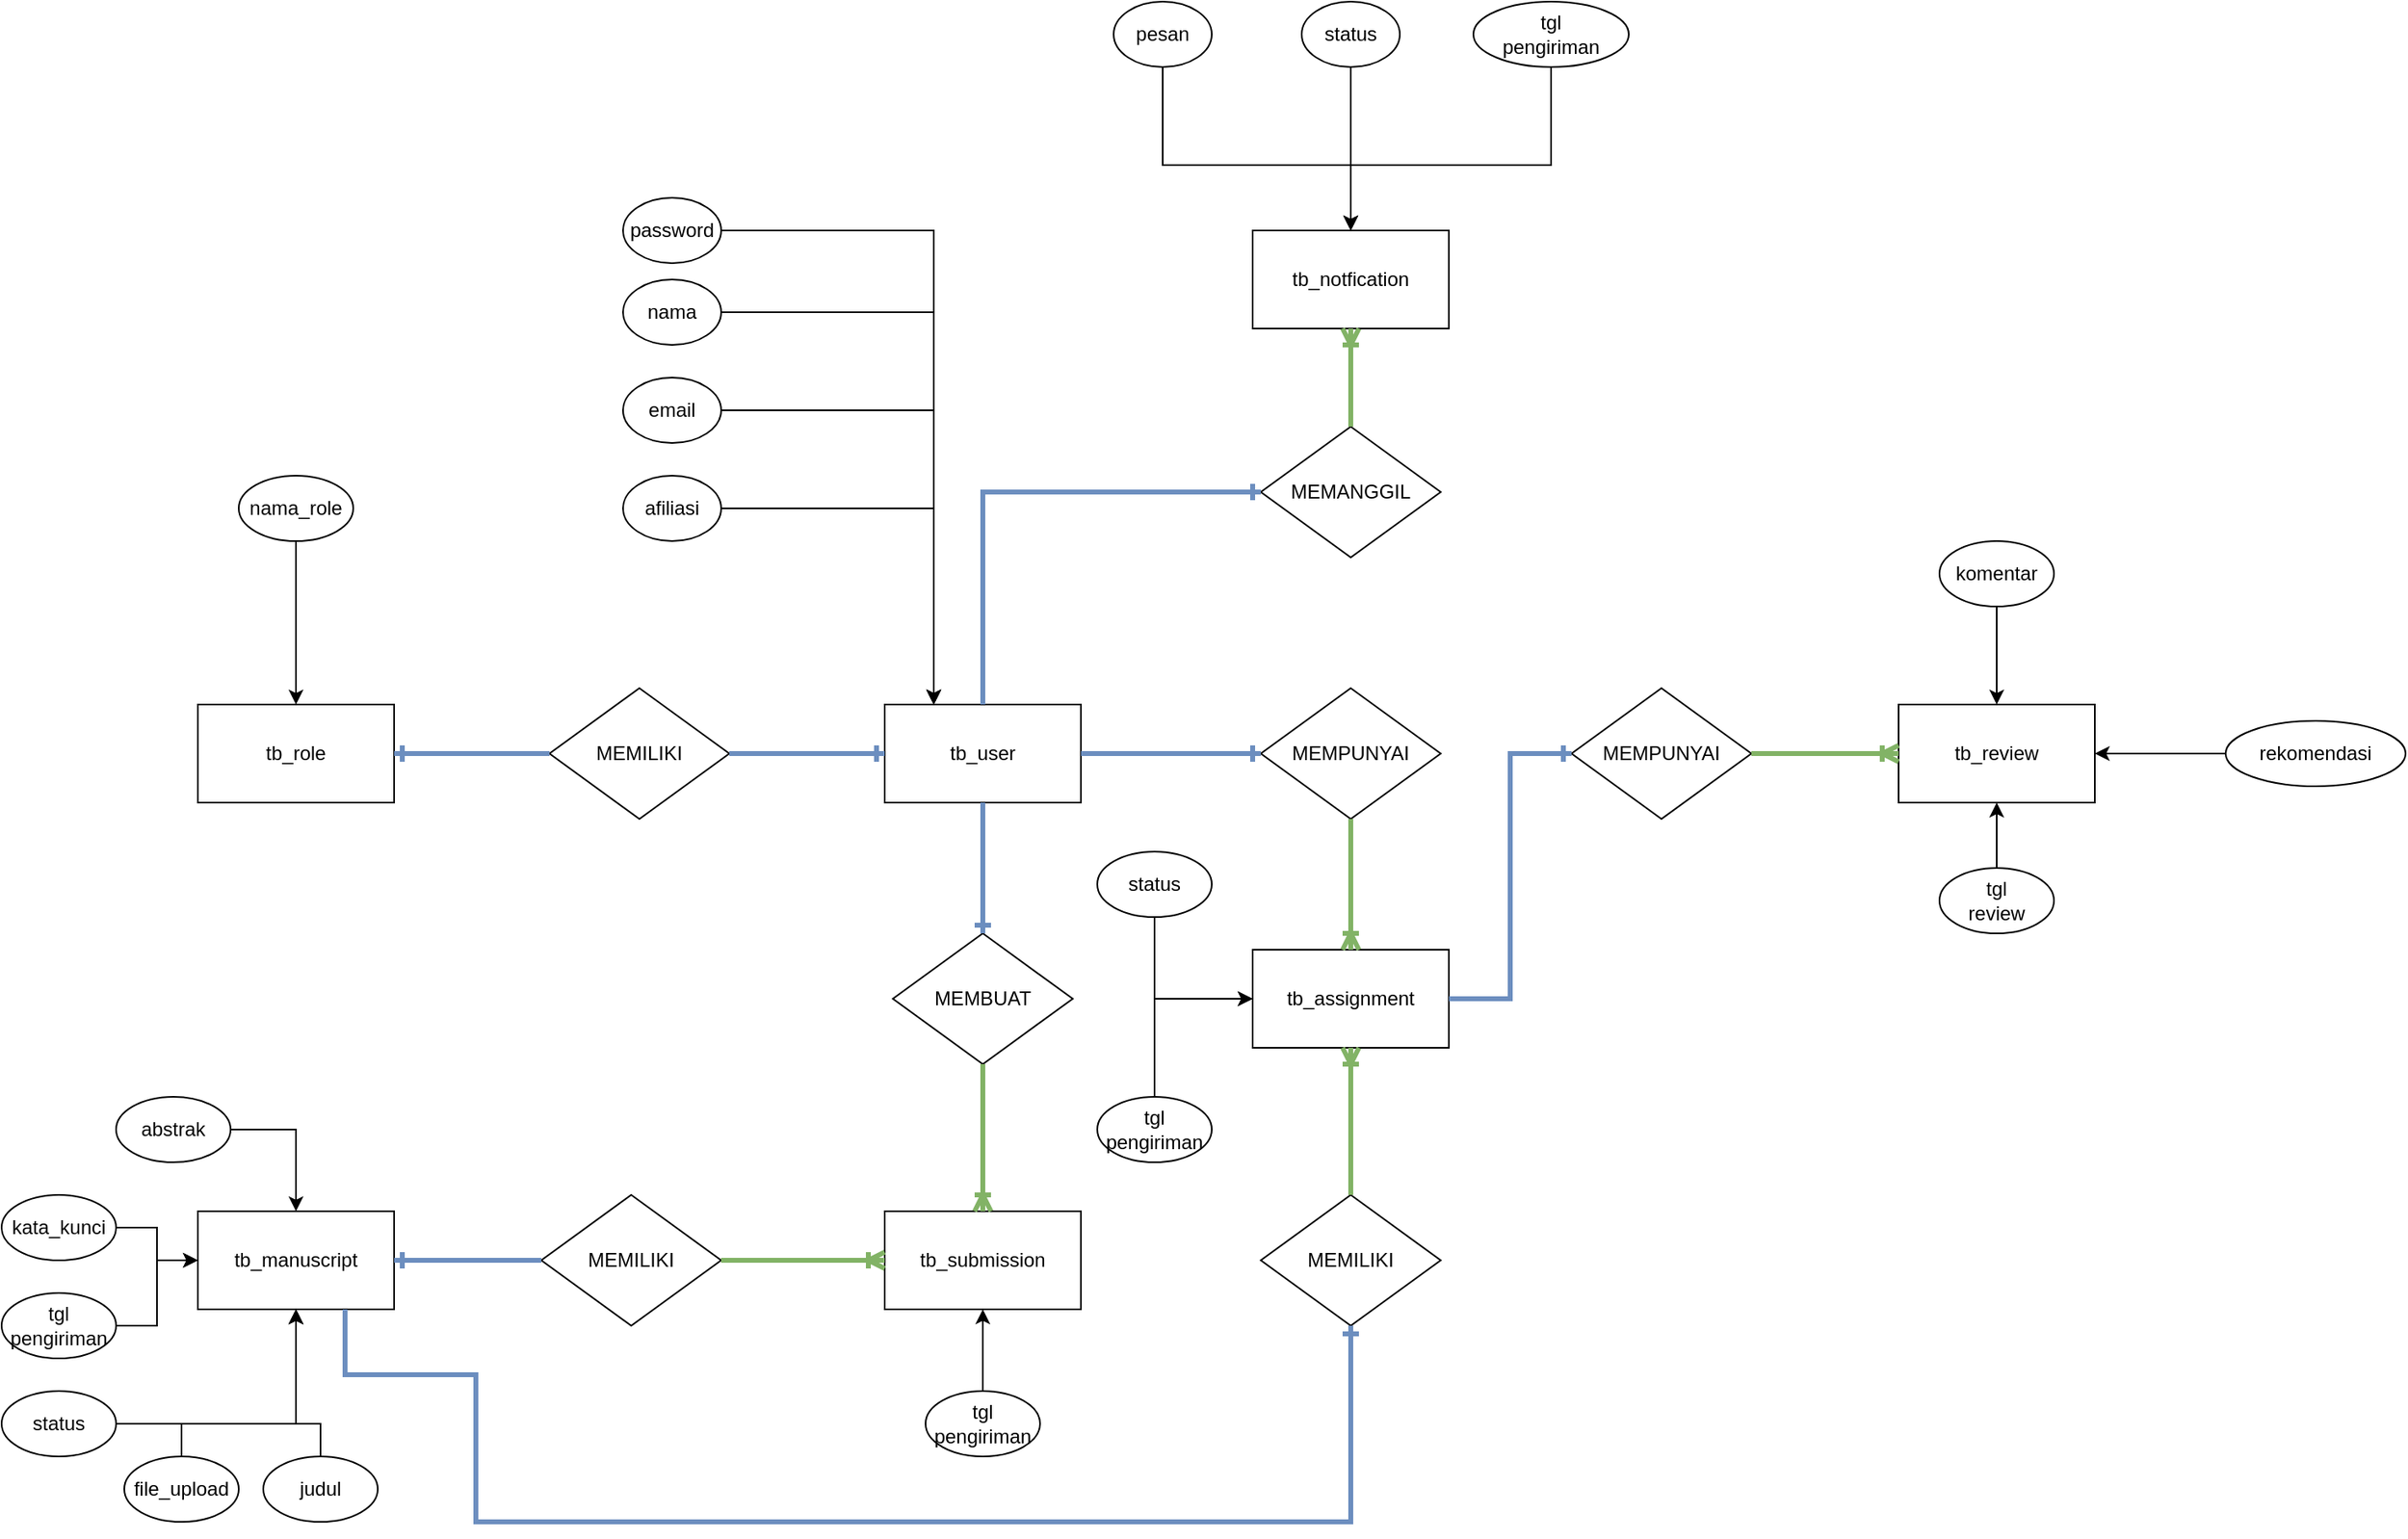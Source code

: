 <mxfile version="24.8.1">
  <diagram id="R2lEEEUBdFMjLlhIrx00" name="Page-1">
    <mxGraphModel dx="2107" dy="1774" grid="1" gridSize="10" guides="1" tooltips="1" connect="1" arrows="1" fold="1" page="1" pageScale="1" pageWidth="850" pageHeight="1100" math="0" shadow="0" extFonts="Permanent Marker^https://fonts.googleapis.com/css?family=Permanent+Marker">
      <root>
        <mxCell id="0" />
        <mxCell id="1" parent="0" />
        <mxCell id="HZnLdI7anDRlDdsbVgVH-2" value="tb_assignment" style="rounded=0;whiteSpace=wrap;html=1;" vertex="1" parent="1">
          <mxGeometry x="325" y="410" width="120" height="60" as="geometry" />
        </mxCell>
        <mxCell id="HZnLdI7anDRlDdsbVgVH-3" value="tb_role" style="rounded=0;whiteSpace=wrap;html=1;" vertex="1" parent="1">
          <mxGeometry x="-320" y="260" width="120" height="60" as="geometry" />
        </mxCell>
        <mxCell id="HZnLdI7anDRlDdsbVgVH-4" value="tb_review&lt;span style=&quot;color: rgba(0, 0, 0, 0); font-family: monospace; font-size: 0px; text-align: start; text-wrap-mode: nowrap;&quot;&gt;%3CmxGraphModel%3E%3Croot%3E%3CmxCell%20id%3D%220%22%2F%3E%3CmxCell%20id%3D%221%22%20parent%3D%220%22%2F%3E%3CmxCell%20id%3D%222%22%20value%3D%22tb_role%22%20style%3D%22rounded%3D0%3BwhiteSpace%3Dwrap%3Bhtml%3D1%3B%22%20vertex%3D%221%22%20parent%3D%221%22%3E%3CmxGeometry%20x%3D%22140%22%20y%3D%22180%22%20width%3D%22120%22%20height%3D%2260%22%20as%3D%22geometry%22%2F%3E%3C%2FmxCell%3E%3C%2Froot%3E%3C%2FmxGraphModel%3E&lt;/span&gt;" style="rounded=0;whiteSpace=wrap;html=1;" vertex="1" parent="1">
          <mxGeometry x="720" y="260" width="120" height="60" as="geometry" />
        </mxCell>
        <mxCell id="HZnLdI7anDRlDdsbVgVH-5" value="tb_user" style="rounded=0;whiteSpace=wrap;html=1;" vertex="1" parent="1">
          <mxGeometry x="100" y="260" width="120" height="60" as="geometry" />
        </mxCell>
        <mxCell id="HZnLdI7anDRlDdsbVgVH-6" value="tb_manuscript" style="rounded=0;whiteSpace=wrap;html=1;" vertex="1" parent="1">
          <mxGeometry x="-320" y="570" width="120" height="60" as="geometry" />
        </mxCell>
        <mxCell id="HZnLdI7anDRlDdsbVgVH-7" value="tb_notfication" style="rounded=0;whiteSpace=wrap;html=1;" vertex="1" parent="1">
          <mxGeometry x="325" y="-30" width="120" height="60" as="geometry" />
        </mxCell>
        <mxCell id="HZnLdI7anDRlDdsbVgVH-8" value="tb_submission" style="rounded=0;whiteSpace=wrap;html=1;" vertex="1" parent="1">
          <mxGeometry x="100" y="570" width="120" height="60" as="geometry" />
        </mxCell>
        <mxCell id="HZnLdI7anDRlDdsbVgVH-15" style="edgeStyle=orthogonalEdgeStyle;rounded=0;orthogonalLoop=1;jettySize=auto;html=1;entryX=0.25;entryY=0;entryDx=0;entryDy=0;" edge="1" parent="1" source="HZnLdI7anDRlDdsbVgVH-9" target="HZnLdI7anDRlDdsbVgVH-5">
          <mxGeometry relative="1" as="geometry">
            <Array as="points">
              <mxPoint x="130" y="20" />
            </Array>
          </mxGeometry>
        </mxCell>
        <mxCell id="HZnLdI7anDRlDdsbVgVH-9" value="nama" style="ellipse;whiteSpace=wrap;html=1;" vertex="1" parent="1">
          <mxGeometry x="-60" width="60" height="40" as="geometry" />
        </mxCell>
        <mxCell id="HZnLdI7anDRlDdsbVgVH-16" style="edgeStyle=orthogonalEdgeStyle;rounded=0;orthogonalLoop=1;jettySize=auto;html=1;entryX=0.25;entryY=0;entryDx=0;entryDy=0;" edge="1" parent="1" source="HZnLdI7anDRlDdsbVgVH-10" target="HZnLdI7anDRlDdsbVgVH-5">
          <mxGeometry relative="1" as="geometry">
            <Array as="points">
              <mxPoint x="130" y="80" />
            </Array>
          </mxGeometry>
        </mxCell>
        <mxCell id="HZnLdI7anDRlDdsbVgVH-10" value="email" style="ellipse;whiteSpace=wrap;html=1;" vertex="1" parent="1">
          <mxGeometry x="-60" y="60" width="60" height="40" as="geometry" />
        </mxCell>
        <mxCell id="HZnLdI7anDRlDdsbVgVH-14" style="edgeStyle=orthogonalEdgeStyle;rounded=0;orthogonalLoop=1;jettySize=auto;html=1;entryX=0.25;entryY=0;entryDx=0;entryDy=0;" edge="1" parent="1" source="HZnLdI7anDRlDdsbVgVH-11" target="HZnLdI7anDRlDdsbVgVH-5">
          <mxGeometry relative="1" as="geometry">
            <mxPoint x="160" y="260" as="targetPoint" />
            <Array as="points">
              <mxPoint x="130" y="-30" />
            </Array>
          </mxGeometry>
        </mxCell>
        <mxCell id="HZnLdI7anDRlDdsbVgVH-11" value="password" style="ellipse;whiteSpace=wrap;html=1;" vertex="1" parent="1">
          <mxGeometry x="-60" y="-50" width="60" height="40" as="geometry" />
        </mxCell>
        <mxCell id="HZnLdI7anDRlDdsbVgVH-17" style="edgeStyle=orthogonalEdgeStyle;rounded=0;orthogonalLoop=1;jettySize=auto;html=1;entryX=0.25;entryY=0;entryDx=0;entryDy=0;" edge="1" parent="1" source="HZnLdI7anDRlDdsbVgVH-12" target="HZnLdI7anDRlDdsbVgVH-5">
          <mxGeometry relative="1" as="geometry">
            <Array as="points">
              <mxPoint x="130" y="140" />
            </Array>
          </mxGeometry>
        </mxCell>
        <mxCell id="HZnLdI7anDRlDdsbVgVH-12" value="afiliasi" style="ellipse;whiteSpace=wrap;html=1;" vertex="1" parent="1">
          <mxGeometry x="-60" y="120" width="60" height="40" as="geometry" />
        </mxCell>
        <mxCell id="HZnLdI7anDRlDdsbVgVH-24" style="edgeStyle=orthogonalEdgeStyle;rounded=0;orthogonalLoop=1;jettySize=auto;html=1;entryX=0.5;entryY=0;entryDx=0;entryDy=0;" edge="1" parent="1" source="HZnLdI7anDRlDdsbVgVH-23" target="HZnLdI7anDRlDdsbVgVH-3">
          <mxGeometry relative="1" as="geometry" />
        </mxCell>
        <mxCell id="HZnLdI7anDRlDdsbVgVH-23" value="nama_role" style="ellipse;whiteSpace=wrap;html=1;" vertex="1" parent="1">
          <mxGeometry x="-295" y="120" width="70" height="40" as="geometry" />
        </mxCell>
        <mxCell id="HZnLdI7anDRlDdsbVgVH-25" value="MEMILIKI" style="rhombus;whiteSpace=wrap;html=1;" vertex="1" parent="1">
          <mxGeometry x="-105" y="250" width="110" height="80" as="geometry" />
        </mxCell>
        <mxCell id="HZnLdI7anDRlDdsbVgVH-27" value="" style="edgeStyle=elbowEdgeStyle;fontSize=12;html=1;endArrow=ERone;endFill=1;rounded=0;elbow=vertical;entryX=0;entryY=0.5;entryDx=0;entryDy=0;exitX=1;exitY=0.5;exitDx=0;exitDy=0;strokeWidth=3;fillColor=#dae8fc;strokeColor=#6c8ebf;" edge="1" parent="1" source="HZnLdI7anDRlDdsbVgVH-25" target="HZnLdI7anDRlDdsbVgVH-5">
          <mxGeometry width="100" height="100" relative="1" as="geometry">
            <mxPoint x="-130" y="340" as="sourcePoint" />
            <mxPoint x="-30" y="240" as="targetPoint" />
          </mxGeometry>
        </mxCell>
        <mxCell id="HZnLdI7anDRlDdsbVgVH-28" value="" style="edgeStyle=elbowEdgeStyle;fontSize=12;html=1;endArrow=ERone;endFill=1;rounded=0;elbow=vertical;entryX=1;entryY=0.5;entryDx=0;entryDy=0;exitX=0;exitY=0.5;exitDx=0;exitDy=0;strokeWidth=3;fillColor=#dae8fc;strokeColor=#6c8ebf;" edge="1" parent="1" source="HZnLdI7anDRlDdsbVgVH-25" target="HZnLdI7anDRlDdsbVgVH-3">
          <mxGeometry width="100" height="100" relative="1" as="geometry">
            <mxPoint x="-170" y="350" as="sourcePoint" />
            <mxPoint x="-75" y="350" as="targetPoint" />
          </mxGeometry>
        </mxCell>
        <mxCell id="HZnLdI7anDRlDdsbVgVH-29" value="MEMBUAT" style="rhombus;whiteSpace=wrap;html=1;" vertex="1" parent="1">
          <mxGeometry x="105" y="400" width="110" height="80" as="geometry" />
        </mxCell>
        <mxCell id="HZnLdI7anDRlDdsbVgVH-30" value="" style="edgeStyle=elbowEdgeStyle;fontSize=12;html=1;endArrow=ERone;endFill=1;rounded=0;elbow=vertical;exitX=0.5;exitY=1;exitDx=0;exitDy=0;strokeWidth=3;fillColor=#dae8fc;strokeColor=#6c8ebf;" edge="1" parent="1" source="HZnLdI7anDRlDdsbVgVH-5" target="HZnLdI7anDRlDdsbVgVH-29">
          <mxGeometry width="100" height="100" relative="1" as="geometry">
            <mxPoint x="-20" y="410" as="sourcePoint" />
            <mxPoint x="75" y="410" as="targetPoint" />
          </mxGeometry>
        </mxCell>
        <mxCell id="HZnLdI7anDRlDdsbVgVH-31" value="" style="edgeStyle=elbowEdgeStyle;fontSize=12;html=1;endArrow=ERoneToMany;rounded=0;strokeWidth=3;fillColor=#d5e8d4;strokeColor=#82b366;elbow=vertical;entryX=0.5;entryY=0;entryDx=0;entryDy=0;exitX=0.5;exitY=1;exitDx=0;exitDy=0;" edge="1" parent="1" source="HZnLdI7anDRlDdsbVgVH-29" target="HZnLdI7anDRlDdsbVgVH-8">
          <mxGeometry width="100" height="100" relative="1" as="geometry">
            <mxPoint x="90" y="590" as="sourcePoint" />
            <mxPoint x="190" y="490" as="targetPoint" />
          </mxGeometry>
        </mxCell>
        <mxCell id="HZnLdI7anDRlDdsbVgVH-32" value="MEMILIKI" style="rhombus;whiteSpace=wrap;html=1;" vertex="1" parent="1">
          <mxGeometry x="-110" y="560" width="110" height="80" as="geometry" />
        </mxCell>
        <mxCell id="HZnLdI7anDRlDdsbVgVH-33" value="" style="edgeStyle=elbowEdgeStyle;fontSize=12;html=1;endArrow=ERoneToMany;rounded=0;strokeWidth=3;fillColor=#d5e8d4;strokeColor=#82b366;elbow=vertical;entryX=0;entryY=0.5;entryDx=0;entryDy=0;exitX=1;exitY=0.5;exitDx=0;exitDy=0;" edge="1" parent="1" source="HZnLdI7anDRlDdsbVgVH-32" target="HZnLdI7anDRlDdsbVgVH-8">
          <mxGeometry width="100" height="100" relative="1" as="geometry">
            <mxPoint x="40" y="610" as="sourcePoint" />
            <mxPoint x="40" y="700" as="targetPoint" />
          </mxGeometry>
        </mxCell>
        <mxCell id="HZnLdI7anDRlDdsbVgVH-34" value="" style="edgeStyle=elbowEdgeStyle;fontSize=12;html=1;endArrow=ERone;endFill=1;rounded=0;elbow=vertical;entryX=1;entryY=0.5;entryDx=0;entryDy=0;exitX=0;exitY=0.5;exitDx=0;exitDy=0;strokeWidth=3;fillColor=#dae8fc;strokeColor=#6c8ebf;" edge="1" parent="1" source="HZnLdI7anDRlDdsbVgVH-32" target="HZnLdI7anDRlDdsbVgVH-6">
          <mxGeometry width="100" height="100" relative="1" as="geometry">
            <mxPoint x="-225" y="610" as="sourcePoint" />
            <mxPoint x="-130" y="610" as="targetPoint" />
          </mxGeometry>
        </mxCell>
        <mxCell id="HZnLdI7anDRlDdsbVgVH-35" value="MEMPUNYAI" style="rhombus;whiteSpace=wrap;html=1;" vertex="1" parent="1">
          <mxGeometry x="330" y="250" width="110" height="80" as="geometry" />
        </mxCell>
        <mxCell id="HZnLdI7anDRlDdsbVgVH-37" value="" style="edgeStyle=elbowEdgeStyle;fontSize=12;html=1;endArrow=ERone;endFill=1;rounded=0;elbow=vertical;exitX=1;exitY=0.5;exitDx=0;exitDy=0;strokeWidth=3;fillColor=#dae8fc;strokeColor=#6c8ebf;entryX=0;entryY=0.5;entryDx=0;entryDy=0;" edge="1" parent="1" source="HZnLdI7anDRlDdsbVgVH-5" target="HZnLdI7anDRlDdsbVgVH-35">
          <mxGeometry width="100" height="100" relative="1" as="geometry">
            <mxPoint x="270" y="330" as="sourcePoint" />
            <mxPoint x="270" y="410" as="targetPoint" />
          </mxGeometry>
        </mxCell>
        <mxCell id="HZnLdI7anDRlDdsbVgVH-38" value="" style="edgeStyle=elbowEdgeStyle;fontSize=12;html=1;endArrow=ERoneToMany;rounded=0;strokeWidth=3;fillColor=#d5e8d4;strokeColor=#82b366;elbow=vertical;entryX=0.5;entryY=0;entryDx=0;entryDy=0;exitX=0.5;exitY=1;exitDx=0;exitDy=0;" edge="1" parent="1" source="HZnLdI7anDRlDdsbVgVH-35" target="HZnLdI7anDRlDdsbVgVH-2">
          <mxGeometry width="100" height="100" relative="1" as="geometry">
            <mxPoint x="310" y="320" as="sourcePoint" />
            <mxPoint x="310" y="410" as="targetPoint" />
          </mxGeometry>
        </mxCell>
        <mxCell id="HZnLdI7anDRlDdsbVgVH-39" value="MEMPUNYAI" style="rhombus;whiteSpace=wrap;html=1;" vertex="1" parent="1">
          <mxGeometry x="520" y="250" width="110" height="80" as="geometry" />
        </mxCell>
        <mxCell id="HZnLdI7anDRlDdsbVgVH-40" value="" style="edgeStyle=orthogonalEdgeStyle;fontSize=12;html=1;endArrow=ERone;endFill=1;rounded=0;elbow=vertical;exitX=1;exitY=0.5;exitDx=0;exitDy=0;strokeWidth=3;fillColor=#dae8fc;strokeColor=#6c8ebf;entryX=0;entryY=0.5;entryDx=0;entryDy=0;" edge="1" parent="1" source="HZnLdI7anDRlDdsbVgVH-2" target="HZnLdI7anDRlDdsbVgVH-39">
          <mxGeometry width="100" height="100" relative="1" as="geometry">
            <mxPoint x="470" y="450" as="sourcePoint" />
            <mxPoint x="580" y="450" as="targetPoint" />
          </mxGeometry>
        </mxCell>
        <mxCell id="HZnLdI7anDRlDdsbVgVH-41" value="" style="edgeStyle=elbowEdgeStyle;fontSize=12;html=1;endArrow=ERoneToMany;rounded=0;strokeWidth=3;fillColor=#d5e8d4;strokeColor=#82b366;elbow=vertical;entryX=0;entryY=0.5;entryDx=0;entryDy=0;exitX=1;exitY=0.5;exitDx=0;exitDy=0;" edge="1" parent="1" source="HZnLdI7anDRlDdsbVgVH-39" target="HZnLdI7anDRlDdsbVgVH-4">
          <mxGeometry width="100" height="100" relative="1" as="geometry">
            <mxPoint x="660" y="330" as="sourcePoint" />
            <mxPoint x="660" y="410" as="targetPoint" />
          </mxGeometry>
        </mxCell>
        <mxCell id="HZnLdI7anDRlDdsbVgVH-50" style="edgeStyle=orthogonalEdgeStyle;rounded=0;orthogonalLoop=1;jettySize=auto;html=1;entryX=0.5;entryY=0;entryDx=0;entryDy=0;" edge="1" parent="1" source="HZnLdI7anDRlDdsbVgVH-42" target="HZnLdI7anDRlDdsbVgVH-7">
          <mxGeometry relative="1" as="geometry" />
        </mxCell>
        <mxCell id="HZnLdI7anDRlDdsbVgVH-42" value="status" style="ellipse;whiteSpace=wrap;html=1;" vertex="1" parent="1">
          <mxGeometry x="355" y="-170" width="60" height="40" as="geometry" />
        </mxCell>
        <mxCell id="HZnLdI7anDRlDdsbVgVH-49" style="edgeStyle=orthogonalEdgeStyle;rounded=0;orthogonalLoop=1;jettySize=auto;html=1;entryX=0.5;entryY=0;entryDx=0;entryDy=0;" edge="1" parent="1" source="HZnLdI7anDRlDdsbVgVH-43" target="HZnLdI7anDRlDdsbVgVH-7">
          <mxGeometry relative="1" as="geometry">
            <Array as="points">
              <mxPoint x="270" y="-70" />
              <mxPoint x="385" y="-70" />
            </Array>
          </mxGeometry>
        </mxCell>
        <mxCell id="HZnLdI7anDRlDdsbVgVH-43" value="pesan" style="ellipse;whiteSpace=wrap;html=1;" vertex="1" parent="1">
          <mxGeometry x="240" y="-170" width="60" height="40" as="geometry" />
        </mxCell>
        <mxCell id="HZnLdI7anDRlDdsbVgVH-51" style="edgeStyle=orthogonalEdgeStyle;rounded=0;orthogonalLoop=1;jettySize=auto;html=1;entryX=0.5;entryY=0;entryDx=0;entryDy=0;" edge="1" parent="1" source="HZnLdI7anDRlDdsbVgVH-44" target="HZnLdI7anDRlDdsbVgVH-7">
          <mxGeometry relative="1" as="geometry">
            <Array as="points">
              <mxPoint x="508" y="-70" />
              <mxPoint x="385" y="-70" />
            </Array>
          </mxGeometry>
        </mxCell>
        <mxCell id="HZnLdI7anDRlDdsbVgVH-44" value="tgl&lt;div&gt;pengiriman&lt;/div&gt;" style="ellipse;whiteSpace=wrap;html=1;" vertex="1" parent="1">
          <mxGeometry x="460" y="-170" width="95" height="40" as="geometry" />
        </mxCell>
        <mxCell id="HZnLdI7anDRlDdsbVgVH-48" value="MEMANGGIL" style="rhombus;whiteSpace=wrap;html=1;" vertex="1" parent="1">
          <mxGeometry x="330" y="90" width="110" height="80" as="geometry" />
        </mxCell>
        <mxCell id="HZnLdI7anDRlDdsbVgVH-52" value="" style="edgeStyle=elbowEdgeStyle;fontSize=12;html=1;endArrow=ERone;endFill=1;rounded=0;elbow=vertical;exitX=0.5;exitY=0;exitDx=0;exitDy=0;strokeWidth=3;fillColor=#dae8fc;strokeColor=#6c8ebf;entryX=0;entryY=0.5;entryDx=0;entryDy=0;" edge="1" parent="1" source="HZnLdI7anDRlDdsbVgVH-5" target="HZnLdI7anDRlDdsbVgVH-48">
          <mxGeometry width="100" height="100" relative="1" as="geometry">
            <mxPoint x="140" y="230" as="sourcePoint" />
            <mxPoint x="250" y="230" as="targetPoint" />
            <Array as="points">
              <mxPoint x="240" y="130" />
            </Array>
          </mxGeometry>
        </mxCell>
        <mxCell id="HZnLdI7anDRlDdsbVgVH-53" value="" style="edgeStyle=elbowEdgeStyle;fontSize=12;html=1;endArrow=ERoneToMany;rounded=0;strokeWidth=3;fillColor=#d5e8d4;strokeColor=#82b366;elbow=vertical;entryX=0.5;entryY=1;entryDx=0;entryDy=0;exitX=0.5;exitY=0;exitDx=0;exitDy=0;" edge="1" parent="1" source="HZnLdI7anDRlDdsbVgVH-48" target="HZnLdI7anDRlDdsbVgVH-7">
          <mxGeometry width="100" height="100" relative="1" as="geometry">
            <mxPoint x="480" y="80" as="sourcePoint" />
            <mxPoint x="480" y="160" as="targetPoint" />
          </mxGeometry>
        </mxCell>
        <mxCell id="HZnLdI7anDRlDdsbVgVH-62" style="edgeStyle=orthogonalEdgeStyle;rounded=0;orthogonalLoop=1;jettySize=auto;html=1;exitX=1;exitY=0.5;exitDx=0;exitDy=0;entryX=0;entryY=0.5;entryDx=0;entryDy=0;" edge="1" parent="1" source="HZnLdI7anDRlDdsbVgVH-54" target="HZnLdI7anDRlDdsbVgVH-6">
          <mxGeometry relative="1" as="geometry">
            <mxPoint x="-330" y="640.294" as="targetPoint" />
          </mxGeometry>
        </mxCell>
        <mxCell id="HZnLdI7anDRlDdsbVgVH-54" value="tgl&lt;br&gt;pengiriman" style="ellipse;whiteSpace=wrap;html=1;" vertex="1" parent="1">
          <mxGeometry x="-440" y="620" width="70" height="40" as="geometry" />
        </mxCell>
        <mxCell id="HZnLdI7anDRlDdsbVgVH-65" style="edgeStyle=orthogonalEdgeStyle;rounded=0;orthogonalLoop=1;jettySize=auto;html=1;entryX=0.5;entryY=1;entryDx=0;entryDy=0;" edge="1" parent="1" source="HZnLdI7anDRlDdsbVgVH-55" target="HZnLdI7anDRlDdsbVgVH-6">
          <mxGeometry relative="1" as="geometry">
            <Array as="points">
              <mxPoint x="-245" y="700" />
              <mxPoint x="-260" y="700" />
            </Array>
          </mxGeometry>
        </mxCell>
        <mxCell id="HZnLdI7anDRlDdsbVgVH-55" value="judul" style="ellipse;whiteSpace=wrap;html=1;" vertex="1" parent="1">
          <mxGeometry x="-280" y="720" width="70" height="40" as="geometry" />
        </mxCell>
        <mxCell id="HZnLdI7anDRlDdsbVgVH-61" style="edgeStyle=orthogonalEdgeStyle;rounded=0;orthogonalLoop=1;jettySize=auto;html=1;exitX=1;exitY=0.5;exitDx=0;exitDy=0;entryX=0;entryY=0.5;entryDx=0;entryDy=0;" edge="1" parent="1" source="HZnLdI7anDRlDdsbVgVH-56" target="HZnLdI7anDRlDdsbVgVH-6">
          <mxGeometry relative="1" as="geometry" />
        </mxCell>
        <mxCell id="HZnLdI7anDRlDdsbVgVH-56" value="kata_kunci" style="ellipse;whiteSpace=wrap;html=1;" vertex="1" parent="1">
          <mxGeometry x="-440" y="560" width="70" height="40" as="geometry" />
        </mxCell>
        <mxCell id="HZnLdI7anDRlDdsbVgVH-60" style="edgeStyle=orthogonalEdgeStyle;rounded=0;orthogonalLoop=1;jettySize=auto;html=1;entryX=0.5;entryY=0;entryDx=0;entryDy=0;" edge="1" parent="1" source="HZnLdI7anDRlDdsbVgVH-57" target="HZnLdI7anDRlDdsbVgVH-6">
          <mxGeometry relative="1" as="geometry">
            <Array as="points">
              <mxPoint x="-260" y="520" />
            </Array>
          </mxGeometry>
        </mxCell>
        <mxCell id="HZnLdI7anDRlDdsbVgVH-57" value="abstrak" style="ellipse;whiteSpace=wrap;html=1;" vertex="1" parent="1">
          <mxGeometry x="-370" y="500" width="70" height="40" as="geometry" />
        </mxCell>
        <mxCell id="HZnLdI7anDRlDdsbVgVH-63" style="edgeStyle=orthogonalEdgeStyle;rounded=0;orthogonalLoop=1;jettySize=auto;html=1;entryX=0.5;entryY=1;entryDx=0;entryDy=0;" edge="1" parent="1" source="HZnLdI7anDRlDdsbVgVH-58" target="HZnLdI7anDRlDdsbVgVH-6">
          <mxGeometry relative="1" as="geometry" />
        </mxCell>
        <mxCell id="HZnLdI7anDRlDdsbVgVH-58" value="status" style="ellipse;whiteSpace=wrap;html=1;" vertex="1" parent="1">
          <mxGeometry x="-440" y="680" width="70" height="40" as="geometry" />
        </mxCell>
        <mxCell id="HZnLdI7anDRlDdsbVgVH-64" style="edgeStyle=orthogonalEdgeStyle;rounded=0;orthogonalLoop=1;jettySize=auto;html=1;entryX=0.5;entryY=1;entryDx=0;entryDy=0;" edge="1" parent="1" source="HZnLdI7anDRlDdsbVgVH-59" target="HZnLdI7anDRlDdsbVgVH-6">
          <mxGeometry relative="1" as="geometry">
            <Array as="points">
              <mxPoint x="-330" y="700" />
              <mxPoint x="-260" y="700" />
            </Array>
          </mxGeometry>
        </mxCell>
        <mxCell id="HZnLdI7anDRlDdsbVgVH-59" value="file_upload" style="ellipse;whiteSpace=wrap;html=1;" vertex="1" parent="1">
          <mxGeometry x="-365" y="720" width="70" height="40" as="geometry" />
        </mxCell>
        <mxCell id="HZnLdI7anDRlDdsbVgVH-67" style="edgeStyle=orthogonalEdgeStyle;rounded=0;orthogonalLoop=1;jettySize=auto;html=1;entryX=0.5;entryY=1;entryDx=0;entryDy=0;" edge="1" parent="1" source="HZnLdI7anDRlDdsbVgVH-66" target="HZnLdI7anDRlDdsbVgVH-8">
          <mxGeometry relative="1" as="geometry" />
        </mxCell>
        <mxCell id="HZnLdI7anDRlDdsbVgVH-66" value="tgl&lt;div&gt;pengiriman&lt;/div&gt;" style="ellipse;whiteSpace=wrap;html=1;" vertex="1" parent="1">
          <mxGeometry x="125" y="680" width="70" height="40" as="geometry" />
        </mxCell>
        <mxCell id="HZnLdI7anDRlDdsbVgVH-69" value="MEMILIKI" style="rhombus;whiteSpace=wrap;html=1;" vertex="1" parent="1">
          <mxGeometry x="330" y="560" width="110" height="80" as="geometry" />
        </mxCell>
        <mxCell id="HZnLdI7anDRlDdsbVgVH-70" value="" style="edgeStyle=orthogonalEdgeStyle;fontSize=12;html=1;endArrow=ERone;endFill=1;rounded=0;elbow=vertical;entryX=0.5;entryY=1;entryDx=0;entryDy=0;exitX=0.75;exitY=1;exitDx=0;exitDy=0;strokeWidth=3;fillColor=#dae8fc;strokeColor=#6c8ebf;" edge="1" parent="1" source="HZnLdI7anDRlDdsbVgVH-6" target="HZnLdI7anDRlDdsbVgVH-69">
          <mxGeometry width="100" height="100" relative="1" as="geometry">
            <mxPoint x="-80" y="760.29" as="sourcePoint" />
            <mxPoint x="-170" y="760.29" as="targetPoint" />
            <Array as="points">
              <mxPoint x="-230" y="670" />
              <mxPoint x="-150" y="670" />
              <mxPoint x="-150" y="760" />
              <mxPoint x="385" y="760" />
            </Array>
          </mxGeometry>
        </mxCell>
        <mxCell id="HZnLdI7anDRlDdsbVgVH-71" value="" style="edgeStyle=elbowEdgeStyle;fontSize=12;html=1;endArrow=ERoneToMany;rounded=0;strokeWidth=3;fillColor=#d5e8d4;strokeColor=#82b366;elbow=vertical;entryX=0.5;entryY=1;entryDx=0;entryDy=0;exitX=0.5;exitY=0;exitDx=0;exitDy=0;" edge="1" parent="1" source="HZnLdI7anDRlDdsbVgVH-69" target="HZnLdI7anDRlDdsbVgVH-2">
          <mxGeometry width="100" height="100" relative="1" as="geometry">
            <mxPoint x="506.91" y="490" as="sourcePoint" />
            <mxPoint x="506.91" y="570" as="targetPoint" />
          </mxGeometry>
        </mxCell>
        <mxCell id="HZnLdI7anDRlDdsbVgVH-76" style="edgeStyle=orthogonalEdgeStyle;rounded=0;orthogonalLoop=1;jettySize=auto;html=1;entryX=0;entryY=0.5;entryDx=0;entryDy=0;" edge="1" parent="1" source="HZnLdI7anDRlDdsbVgVH-72" target="HZnLdI7anDRlDdsbVgVH-2">
          <mxGeometry relative="1" as="geometry">
            <Array as="points">
              <mxPoint x="265" y="440" />
            </Array>
          </mxGeometry>
        </mxCell>
        <mxCell id="HZnLdI7anDRlDdsbVgVH-72" value="tgl&lt;div&gt;pengiriman&lt;/div&gt;" style="ellipse;whiteSpace=wrap;html=1;" vertex="1" parent="1">
          <mxGeometry x="230" y="500" width="70" height="40" as="geometry" />
        </mxCell>
        <mxCell id="HZnLdI7anDRlDdsbVgVH-74" style="edgeStyle=orthogonalEdgeStyle;rounded=0;orthogonalLoop=1;jettySize=auto;html=1;entryX=0;entryY=0.5;entryDx=0;entryDy=0;" edge="1" parent="1" source="HZnLdI7anDRlDdsbVgVH-73" target="HZnLdI7anDRlDdsbVgVH-2">
          <mxGeometry relative="1" as="geometry">
            <Array as="points">
              <mxPoint x="265" y="440" />
            </Array>
          </mxGeometry>
        </mxCell>
        <mxCell id="HZnLdI7anDRlDdsbVgVH-73" value="status" style="ellipse;whiteSpace=wrap;html=1;" vertex="1" parent="1">
          <mxGeometry x="230" y="350" width="70" height="40" as="geometry" />
        </mxCell>
        <mxCell id="HZnLdI7anDRlDdsbVgVH-81" style="edgeStyle=orthogonalEdgeStyle;rounded=0;orthogonalLoop=1;jettySize=auto;html=1;" edge="1" parent="1" source="HZnLdI7anDRlDdsbVgVH-77" target="HZnLdI7anDRlDdsbVgVH-4">
          <mxGeometry relative="1" as="geometry" />
        </mxCell>
        <mxCell id="HZnLdI7anDRlDdsbVgVH-77" value="tgl&lt;div&gt;review&lt;/div&gt;" style="ellipse;whiteSpace=wrap;html=1;" vertex="1" parent="1">
          <mxGeometry x="745" y="360" width="70" height="40" as="geometry" />
        </mxCell>
        <mxCell id="HZnLdI7anDRlDdsbVgVH-82" style="edgeStyle=orthogonalEdgeStyle;rounded=0;orthogonalLoop=1;jettySize=auto;html=1;entryX=1;entryY=0.5;entryDx=0;entryDy=0;" edge="1" parent="1" source="HZnLdI7anDRlDdsbVgVH-78" target="HZnLdI7anDRlDdsbVgVH-4">
          <mxGeometry relative="1" as="geometry" />
        </mxCell>
        <mxCell id="HZnLdI7anDRlDdsbVgVH-78" value="rekomendasi" style="ellipse;whiteSpace=wrap;html=1;" vertex="1" parent="1">
          <mxGeometry x="920" y="270" width="110" height="40" as="geometry" />
        </mxCell>
        <mxCell id="HZnLdI7anDRlDdsbVgVH-80" style="edgeStyle=orthogonalEdgeStyle;rounded=0;orthogonalLoop=1;jettySize=auto;html=1;" edge="1" parent="1" source="HZnLdI7anDRlDdsbVgVH-79" target="HZnLdI7anDRlDdsbVgVH-4">
          <mxGeometry relative="1" as="geometry" />
        </mxCell>
        <mxCell id="HZnLdI7anDRlDdsbVgVH-79" value="komentar" style="ellipse;whiteSpace=wrap;html=1;" vertex="1" parent="1">
          <mxGeometry x="745" y="160" width="70" height="40" as="geometry" />
        </mxCell>
      </root>
    </mxGraphModel>
  </diagram>
</mxfile>
